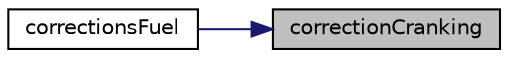 digraph "correctionCranking"
{
 // LATEX_PDF_SIZE
  edge [fontname="Helvetica",fontsize="10",labelfontname="Helvetica",labelfontsize="10"];
  node [fontname="Helvetica",fontsize="10",shape=record];
  rankdir="RL";
  Node18 [label="correctionCranking",height=0.2,width=0.4,color="black", fillcolor="grey75", style="filled", fontcolor="black",tooltip=" "];
  Node18 -> Node19 [dir="back",color="midnightblue",fontsize="10",style="solid",fontname="Helvetica"];
  Node19 [label="correctionsFuel",height=0.2,width=0.4,color="black", fillcolor="white", style="filled",URL="$corrections_8ino.html#a27b96950fe79d10ec18a7643a077d5f1",tooltip=" "];
}

